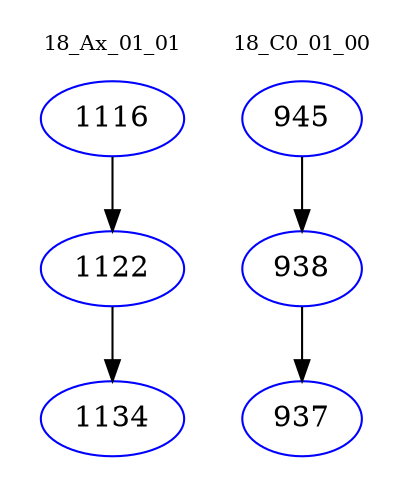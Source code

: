 digraph{
subgraph cluster_0 {
color = white
label = "18_Ax_01_01";
fontsize=10;
T0_1116 [label="1116", color="blue"]
T0_1116 -> T0_1122 [color="black"]
T0_1122 [label="1122", color="blue"]
T0_1122 -> T0_1134 [color="black"]
T0_1134 [label="1134", color="blue"]
}
subgraph cluster_1 {
color = white
label = "18_C0_01_00";
fontsize=10;
T1_945 [label="945", color="blue"]
T1_945 -> T1_938 [color="black"]
T1_938 [label="938", color="blue"]
T1_938 -> T1_937 [color="black"]
T1_937 [label="937", color="blue"]
}
}
